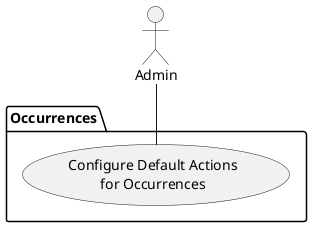 @startuml Configure Default Actions for Occurrences
actor :Admin:
package "Occurrences" {
  (Configure Default Actions\nfor Occurrences) as ConfDefActOcc
}
Admin -- ConfDefActOcc
@enduml

# Participating Actors

- Admin

# Preconditions

- The Admin is authenticated

# Flow of Events

1. The Admin clicks a "Configure Default Actions" button
2. The system displays a list of Occurrence Types and dropdowns to select Actions
3. The Admin edits the drop downs
4. The Admin clicks a "Save" button
5. The system displays a confirmation message

# Alternative Flow of Events

4a. The Admin clicks a "Cancel" button
5a. The system prompts the Admin if they are sure they want to discard the changes
6a. The Admin clicks a "Yes" button
7a. The system discards the changes and displays a confirmation message
6b. The Admin clicks a "No" button
7b. The system returns the Admin to the list

@startuml Configure Default Actions for Occurrences Object Model
class ConfigureDefaultActionsForOccurrences <<control>> {}
class DefaultActionForm <<boundary>> {}
ConfigureDefaultActionsForOccurrences --> DefaultActionForm
class DefaultAction <<entity>> {
  + occurrenceType: OccurrenceType
  + actionType: ActionType
}
DefaultActionForm "1" o-- "*" DefaultAction
DefaultAction --> OccurrenceType
DefaultAction --> ActionType
@enduml
